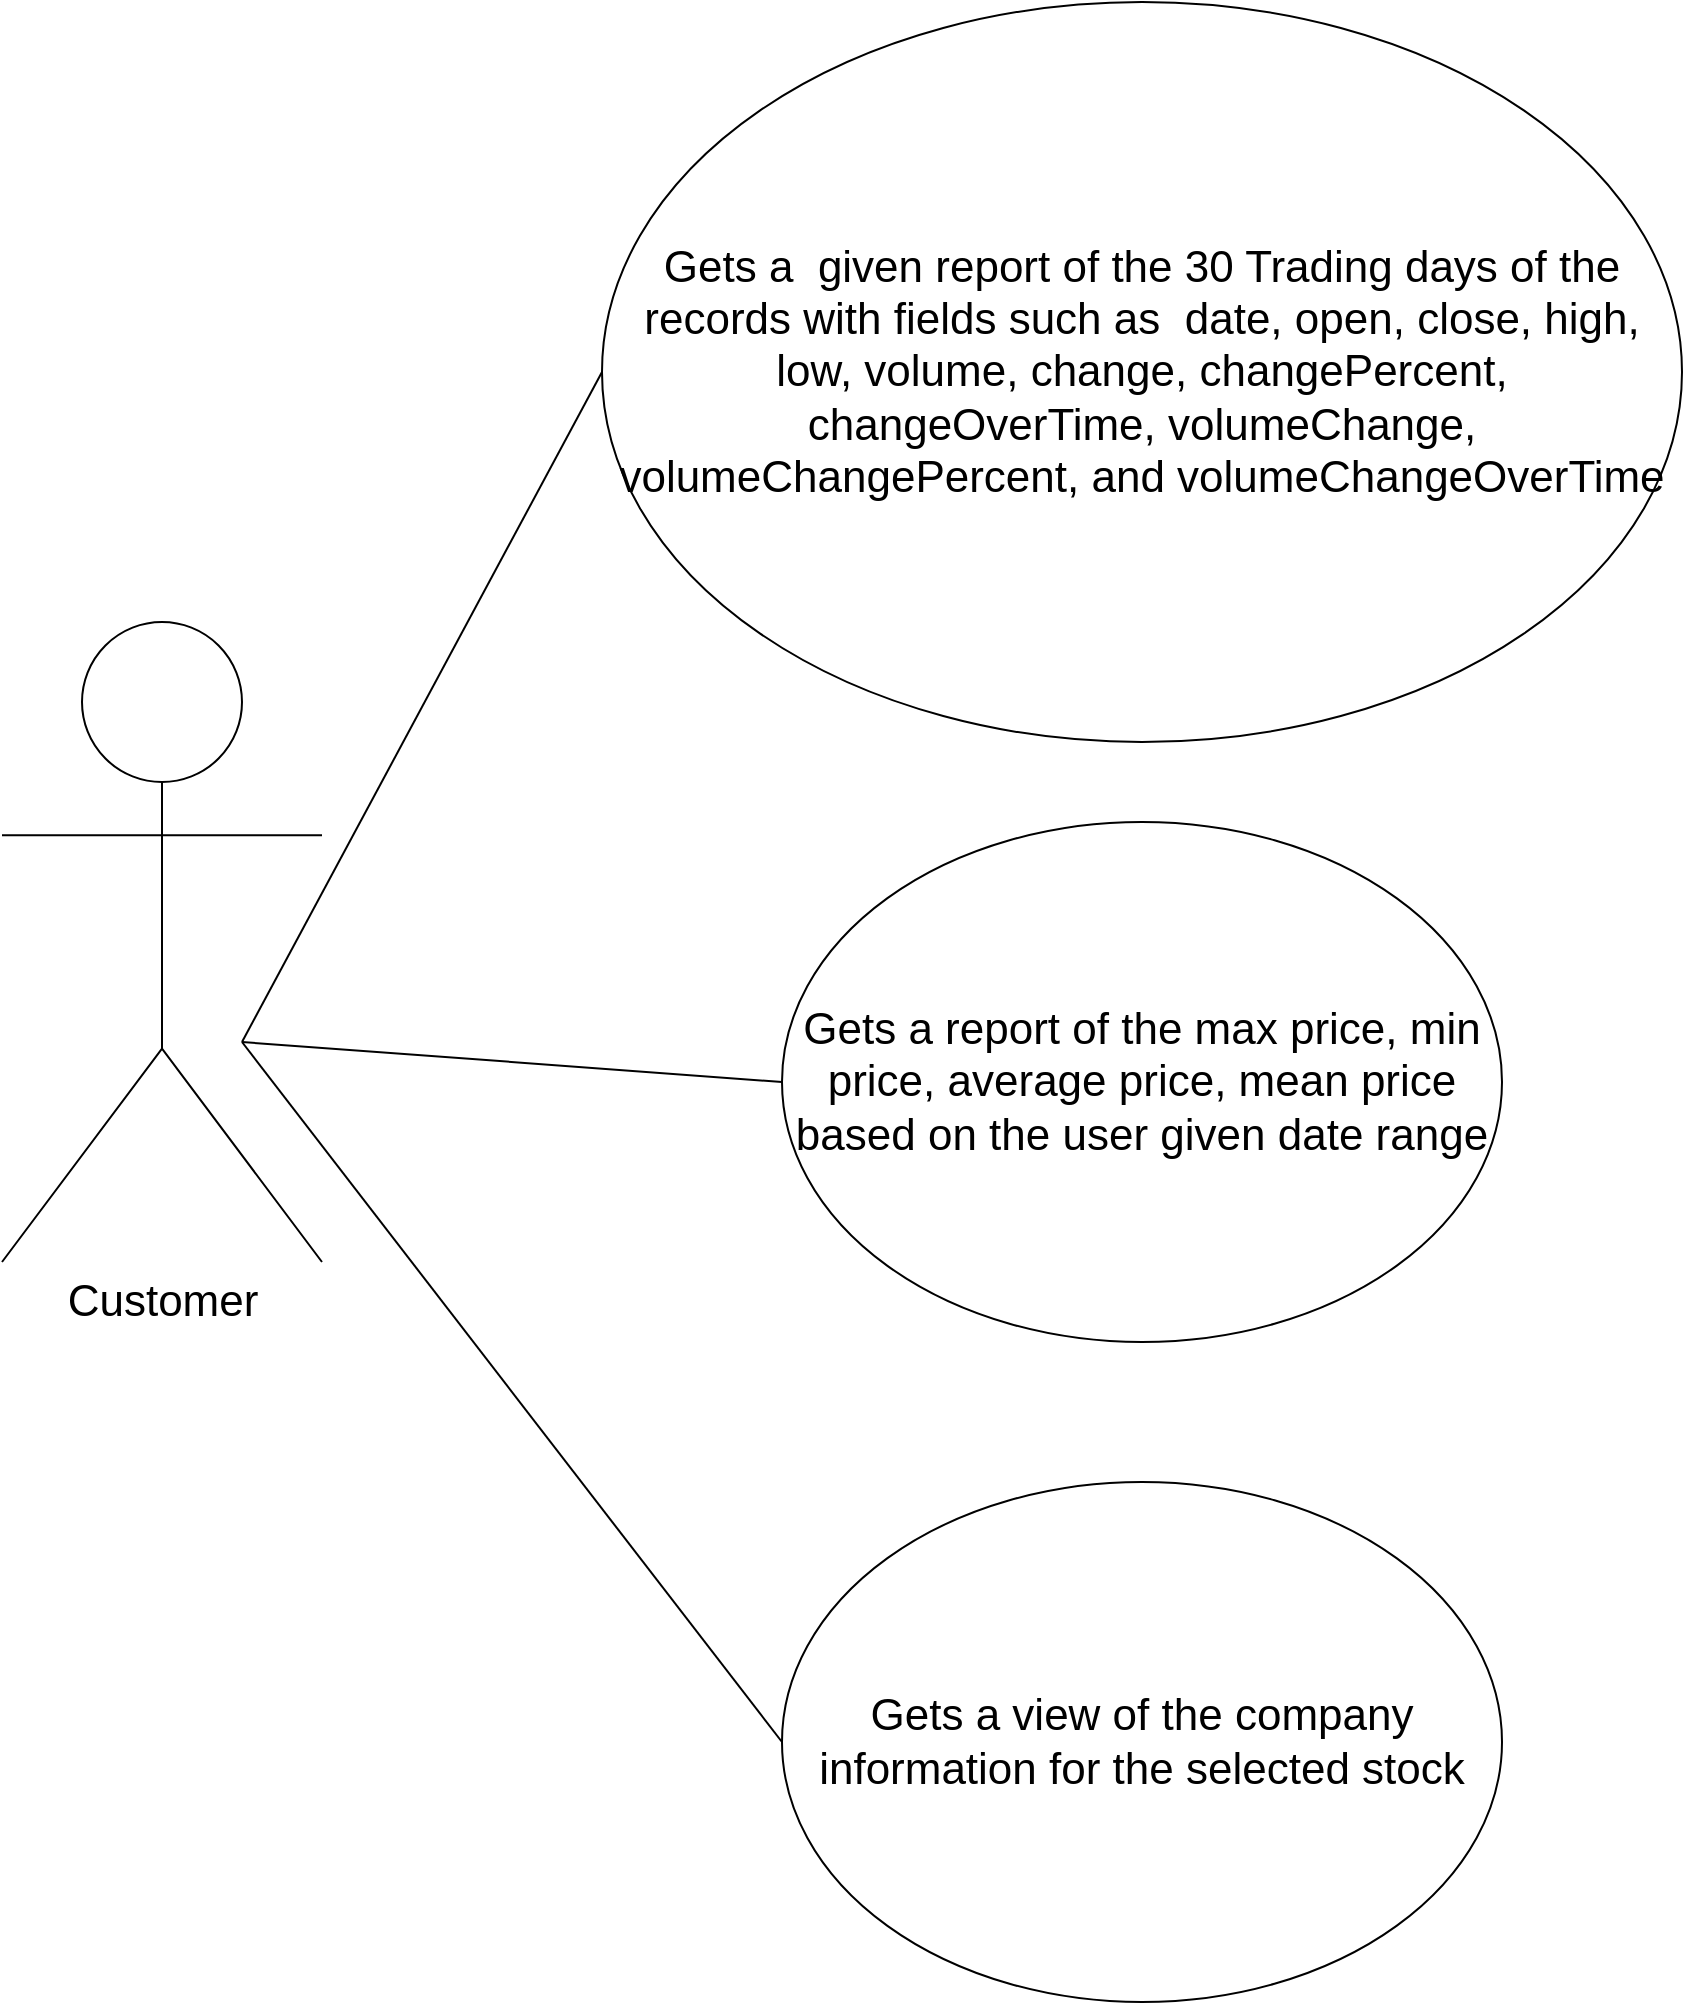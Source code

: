<mxfile version="12.3.6" type="device" pages="1"><diagram id="25AbQhtBUG7s_zUSdAE7" name="Page-1"><mxGraphModel dx="1564" dy="874" grid="1" gridSize="10" guides="1" tooltips="1" connect="1" arrows="1" fold="1" page="1" pageScale="1" pageWidth="850" pageHeight="1100" math="0" shadow="0"><root><mxCell id="0"/><mxCell id="1" parent="0"/><mxCell id="Z7imNROhkmH9XEJpD1oj-6" value="Customer" style="shape=umlActor;verticalLabelPosition=bottom;labelBackgroundColor=#ffffff;verticalAlign=top;html=1;outlineConnect=0;fontSize=22;" vertex="1" parent="1"><mxGeometry y="320" width="160" height="320" as="geometry"/></mxCell><mxCell id="Z7imNROhkmH9XEJpD1oj-8" value="&lt;font style=&quot;font-size: 22px&quot;&gt;Gets a report of the max price, min price, average price, mean price based on the user given date range&lt;/font&gt;" style="ellipse;whiteSpace=wrap;html=1;" vertex="1" parent="1"><mxGeometry x="390" y="420" width="360" height="260" as="geometry"/></mxCell><mxCell id="Z7imNROhkmH9XEJpD1oj-9" value="&lt;font style=&quot;font-size: 22px&quot;&gt;Gets a&amp;nbsp; given report of the 30 Trading days of the records with fields such as&amp;nbsp; date, open, close, high, low, volume, change, changePercent, changeOverTime, volumeChange, volumeChangePercent, and volumeChangeOverTime&lt;/font&gt;" style="ellipse;whiteSpace=wrap;html=1;" vertex="1" parent="1"><mxGeometry x="300" y="10" width="540" height="370" as="geometry"/></mxCell><mxCell id="Z7imNROhkmH9XEJpD1oj-11" value="&lt;font style=&quot;font-size: 22px&quot;&gt;Gets a view of the company information for the selected stock&lt;/font&gt;" style="ellipse;whiteSpace=wrap;html=1;" vertex="1" parent="1"><mxGeometry x="390" y="750" width="360" height="260" as="geometry"/></mxCell><mxCell id="Z7imNROhkmH9XEJpD1oj-14" value="" style="endArrow=none;html=1;entryX=0;entryY=0.5;entryDx=0;entryDy=0;" edge="1" parent="1" target="Z7imNROhkmH9XEJpD1oj-9"><mxGeometry width="50" height="50" relative="1" as="geometry"><mxPoint x="120" y="530" as="sourcePoint"/><mxPoint x="250" y="90" as="targetPoint"/></mxGeometry></mxCell><mxCell id="Z7imNROhkmH9XEJpD1oj-16" value="" style="endArrow=none;html=1;entryX=0;entryY=0.5;entryDx=0;entryDy=0;" edge="1" parent="1" target="Z7imNROhkmH9XEJpD1oj-8"><mxGeometry width="50" height="50" relative="1" as="geometry"><mxPoint x="120" y="530" as="sourcePoint"/><mxPoint x="210" y="280" as="targetPoint"/></mxGeometry></mxCell><mxCell id="Z7imNROhkmH9XEJpD1oj-18" value="" style="endArrow=none;html=1;exitX=0;exitY=0.5;exitDx=0;exitDy=0;" edge="1" parent="1" source="Z7imNROhkmH9XEJpD1oj-11"><mxGeometry width="50" height="50" relative="1" as="geometry"><mxPoint x="150" y="380" as="sourcePoint"/><mxPoint x="120" y="530" as="targetPoint"/></mxGeometry></mxCell></root></mxGraphModel></diagram></mxfile>